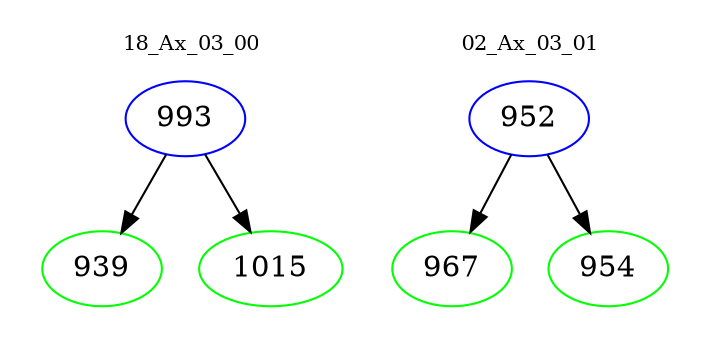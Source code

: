 digraph{
subgraph cluster_0 {
color = white
label = "18_Ax_03_00";
fontsize=10;
T0_993 [label="993", color="blue"]
T0_993 -> T0_939 [color="black"]
T0_939 [label="939", color="green"]
T0_993 -> T0_1015 [color="black"]
T0_1015 [label="1015", color="green"]
}
subgraph cluster_1 {
color = white
label = "02_Ax_03_01";
fontsize=10;
T1_952 [label="952", color="blue"]
T1_952 -> T1_967 [color="black"]
T1_967 [label="967", color="green"]
T1_952 -> T1_954 [color="black"]
T1_954 [label="954", color="green"]
}
}

